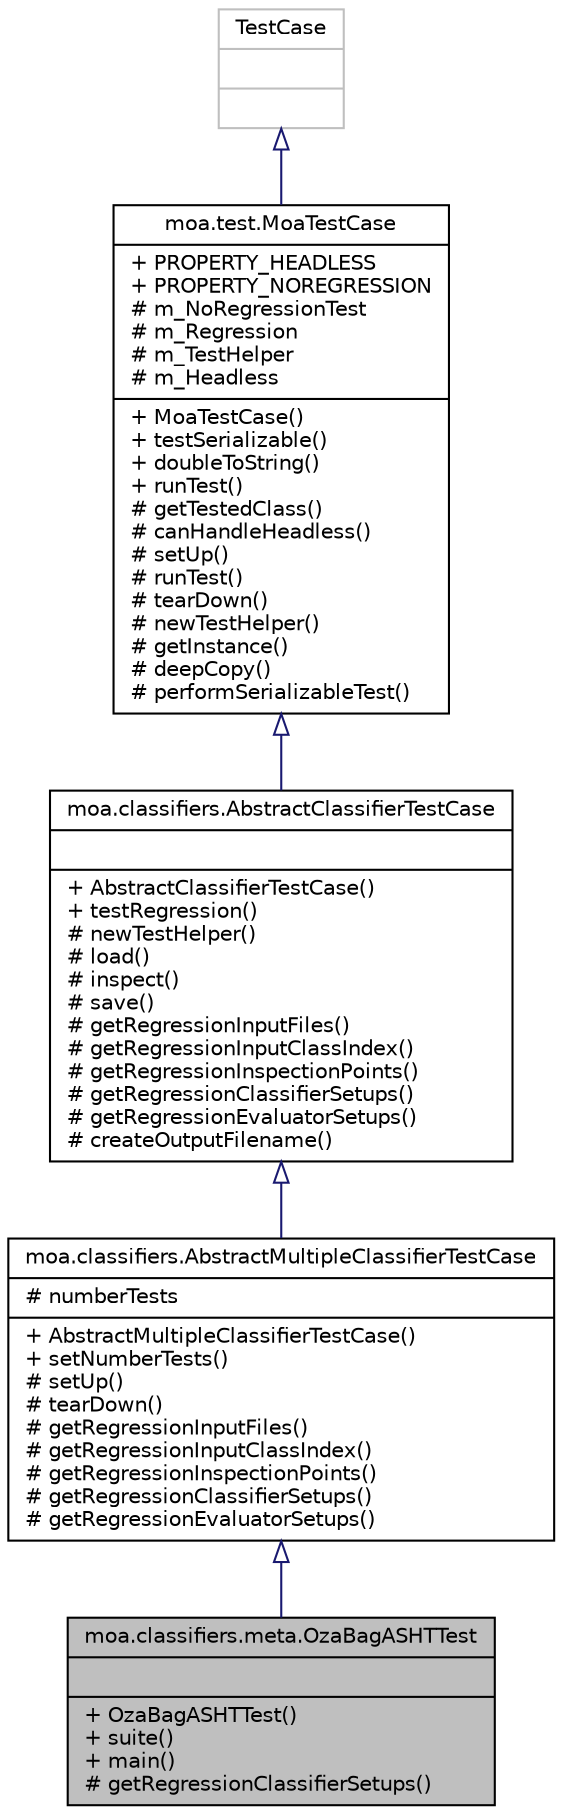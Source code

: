 digraph G
{
  edge [fontname="Helvetica",fontsize="10",labelfontname="Helvetica",labelfontsize="10"];
  node [fontname="Helvetica",fontsize="10",shape=record];
  Node1 [label="{moa.classifiers.meta.OzaBagASHTTest\n||+ OzaBagASHTTest()\l+ suite()\l+ main()\l# getRegressionClassifierSetups()\l}",height=0.2,width=0.4,color="black", fillcolor="grey75", style="filled" fontcolor="black"];
  Node2 -> Node1 [dir=back,color="midnightblue",fontsize="10",style="solid",arrowtail="empty",fontname="Helvetica"];
  Node2 [label="{moa.classifiers.AbstractMultipleClassifierTestCase\n|# numberTests\l|+ AbstractMultipleClassifierTestCase()\l+ setNumberTests()\l# setUp()\l# tearDown()\l# getRegressionInputFiles()\l# getRegressionInputClassIndex()\l# getRegressionInspectionPoints()\l# getRegressionClassifierSetups()\l# getRegressionEvaluatorSetups()\l}",height=0.2,width=0.4,color="black", fillcolor="white", style="filled",URL="$classmoa_1_1classifiers_1_1AbstractMultipleClassifierTestCase.html",tooltip="Ancestor that defines a setting to test a classifier several times with different..."];
  Node3 -> Node2 [dir=back,color="midnightblue",fontsize="10",style="solid",arrowtail="empty",fontname="Helvetica"];
  Node3 [label="{moa.classifiers.AbstractClassifierTestCase\n||+ AbstractClassifierTestCase()\l+ testRegression()\l# newTestHelper()\l# load()\l# inspect()\l# save()\l# getRegressionInputFiles()\l# getRegressionInputClassIndex()\l# getRegressionInspectionPoints()\l# getRegressionClassifierSetups()\l# getRegressionEvaluatorSetups()\l# createOutputFilename()\l}",height=0.2,width=0.4,color="black", fillcolor="white", style="filled",URL="$classmoa_1_1classifiers_1_1AbstractClassifierTestCase.html",tooltip="Ancestor for all classifier test cases."];
  Node4 -> Node3 [dir=back,color="midnightblue",fontsize="10",style="solid",arrowtail="empty",fontname="Helvetica"];
  Node4 [label="{moa.test.MoaTestCase\n|+ PROPERTY_HEADLESS\l+ PROPERTY_NOREGRESSION\l# m_NoRegressionTest\l# m_Regression\l# m_TestHelper\l# m_Headless\l|+ MoaTestCase()\l+ testSerializable()\l+ doubleToString()\l+ runTest()\l# getTestedClass()\l# canHandleHeadless()\l# setUp()\l# runTest()\l# tearDown()\l# newTestHelper()\l# getInstance()\l# deepCopy()\l# performSerializableTest()\l}",height=0.2,width=0.4,color="black", fillcolor="white", style="filled",URL="$classmoa_1_1test_1_1MoaTestCase.html",tooltip="Ancestor for all test cases."];
  Node5 -> Node4 [dir=back,color="midnightblue",fontsize="10",style="solid",arrowtail="empty",fontname="Helvetica"];
  Node5 [label="{TestCase\n||}",height=0.2,width=0.4,color="grey75", fillcolor="white", style="filled"];
}
